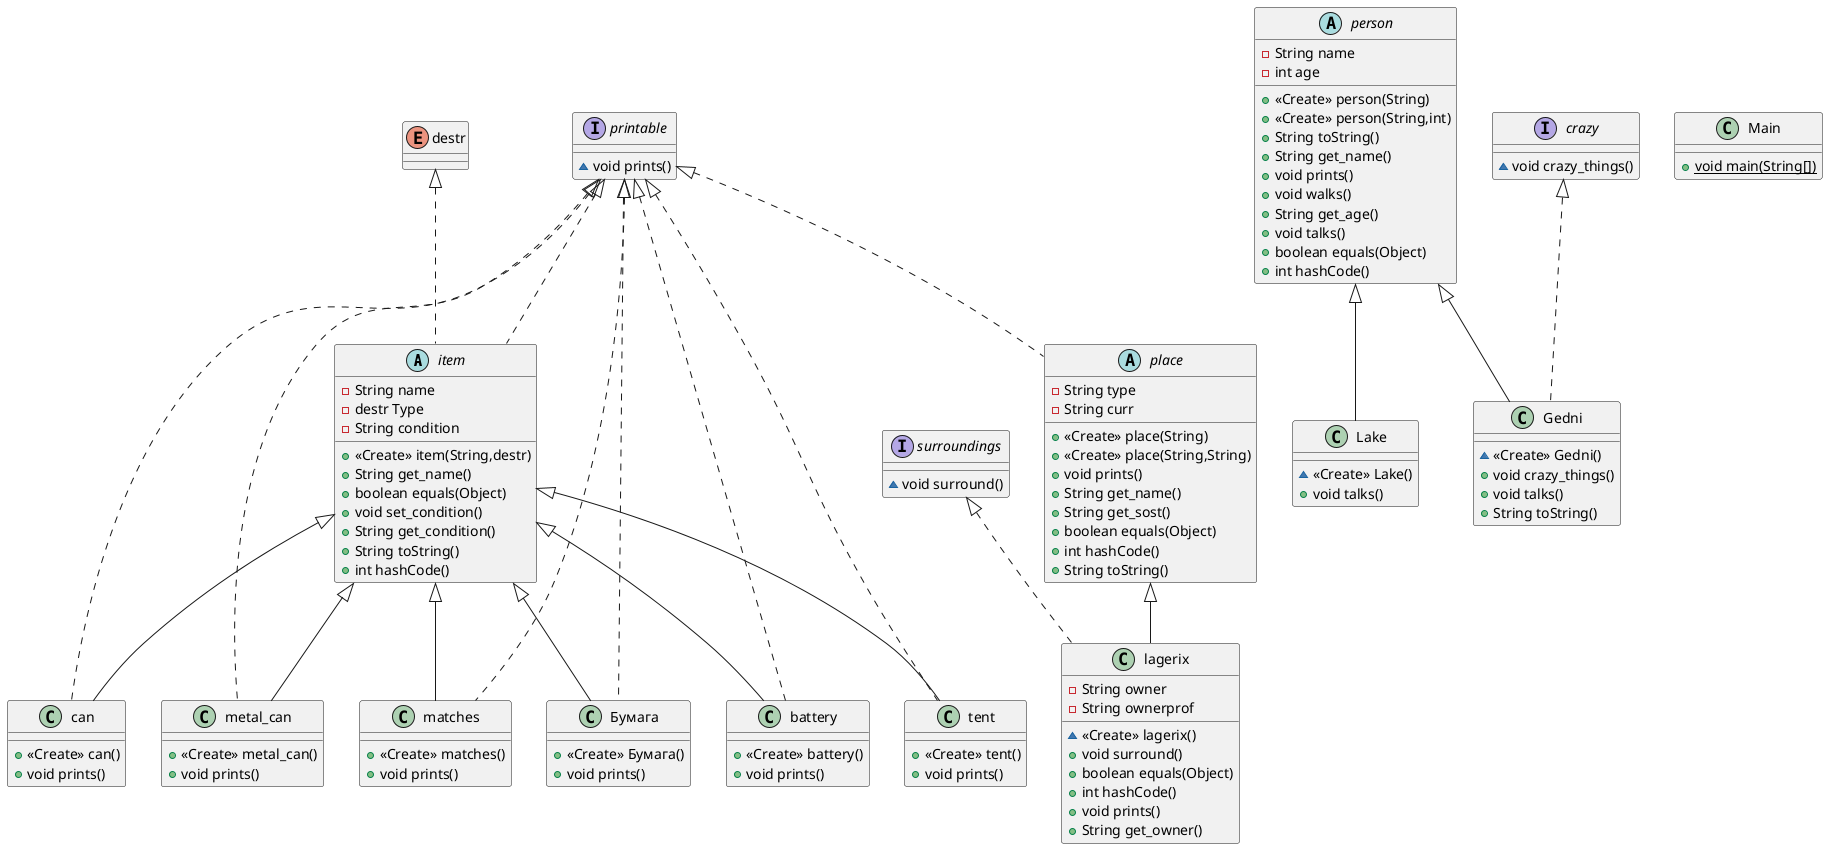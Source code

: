 @startuml
abstract class item {
- String name
- destr Type
- String condition
+ <<Create>> item(String,destr)
+ String get_name()
+ boolean equals(Object)
+ void set_condition()
+ String get_condition()
+ String toString()
+ int hashCode()
}
abstract class person {
- String name
- int age
+ <<Create>> person(String)
+ <<Create>> person(String,int)
+ String toString()
+ String get_name()
+ void prints()
+ void walks()
+ String get_age()
+ void talks()
+ boolean equals(Object)
+ int hashCode()
}
class can {
+ <<Create>> can()
+ void prints()
}
interface surroundings {
~ void surround()
}
interface printable {
~ void prints()
}
class Lake {
~ <<Create>> Lake()
+ void talks()
}
class Main {
+ {static} void main(String[])
}
class lagerix {
- String owner
- String ownerprof
~ <<Create>> lagerix()
+ void surround()
+ boolean equals(Object)
+ int hashCode()
+ void prints()
+ String get_owner()
}
class metal_can {
+ <<Create>> metal_can()
+ void prints()
}
class matches {
+ <<Create>> matches()
+ void prints()
}
class Gedni {
~ <<Create>> Gedni()
+ void crazy_things()
+ void talks()
+ String toString()
}
abstract class place {
- String type
- String curr
+ <<Create>> place(String)
+ <<Create>> place(String,String)
+ void prints()
+ String get_name()
+ String get_sost()
+ boolean equals(Object)
+ int hashCode()
+ String toString()
}
class Бумага {
+ <<Create>> Бумага()
+ void prints()
}
class battery {
+ <<Create>> battery()
+ void prints()
}
class tent {
+ <<Create>> tent()
+ void prints()
}
interface crazy {
~ void crazy_things()
}
enum destr

destr <|.. item
printable <|.. item
printable <|.. can
item <|-- can
person <|-- Lake
surroundings <|.. lagerix
place <|-- lagerix
printable <|.. metal_can
item <|-- metal_can
printable <|.. matches
item <|-- matches
crazy <|.. Gedni
person <|-- Gedni
printable <|.. place
printable <|.. Бумага
item <|-- Бумага
printable <|.. battery
item <|-- battery
printable <|.. tent
item <|-- tent
@enduml